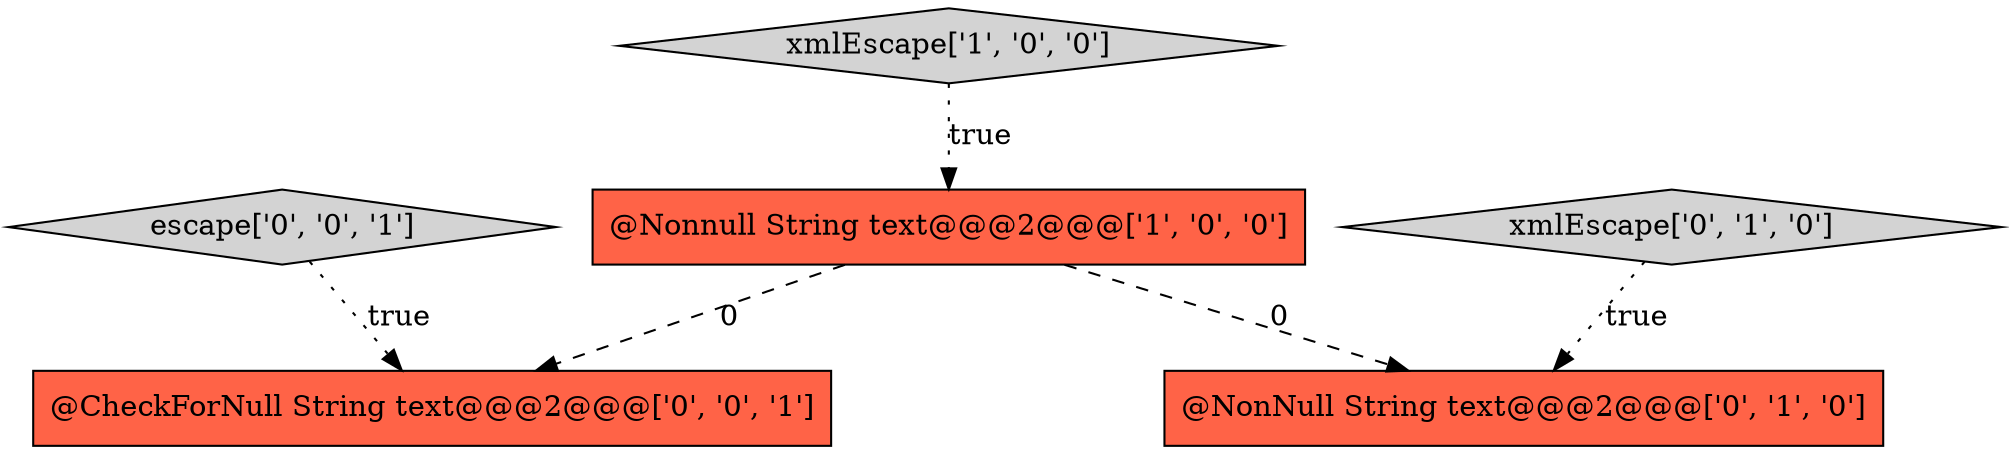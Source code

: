 digraph {
4 [style = filled, label = "escape['0', '0', '1']", fillcolor = lightgray, shape = diamond image = "AAA0AAABBB3BBB"];
0 [style = filled, label = "@Nonnull String text@@@2@@@['1', '0', '0']", fillcolor = tomato, shape = box image = "AAA1AAABBB1BBB"];
2 [style = filled, label = "xmlEscape['0', '1', '0']", fillcolor = lightgray, shape = diamond image = "AAA0AAABBB2BBB"];
5 [style = filled, label = "@CheckForNull String text@@@2@@@['0', '0', '1']", fillcolor = tomato, shape = box image = "AAA0AAABBB3BBB"];
1 [style = filled, label = "xmlEscape['1', '0', '0']", fillcolor = lightgray, shape = diamond image = "AAA0AAABBB1BBB"];
3 [style = filled, label = "@NonNull String text@@@2@@@['0', '1', '0']", fillcolor = tomato, shape = box image = "AAA1AAABBB2BBB"];
2->3 [style = dotted, label="true"];
4->5 [style = dotted, label="true"];
1->0 [style = dotted, label="true"];
0->3 [style = dashed, label="0"];
0->5 [style = dashed, label="0"];
}
